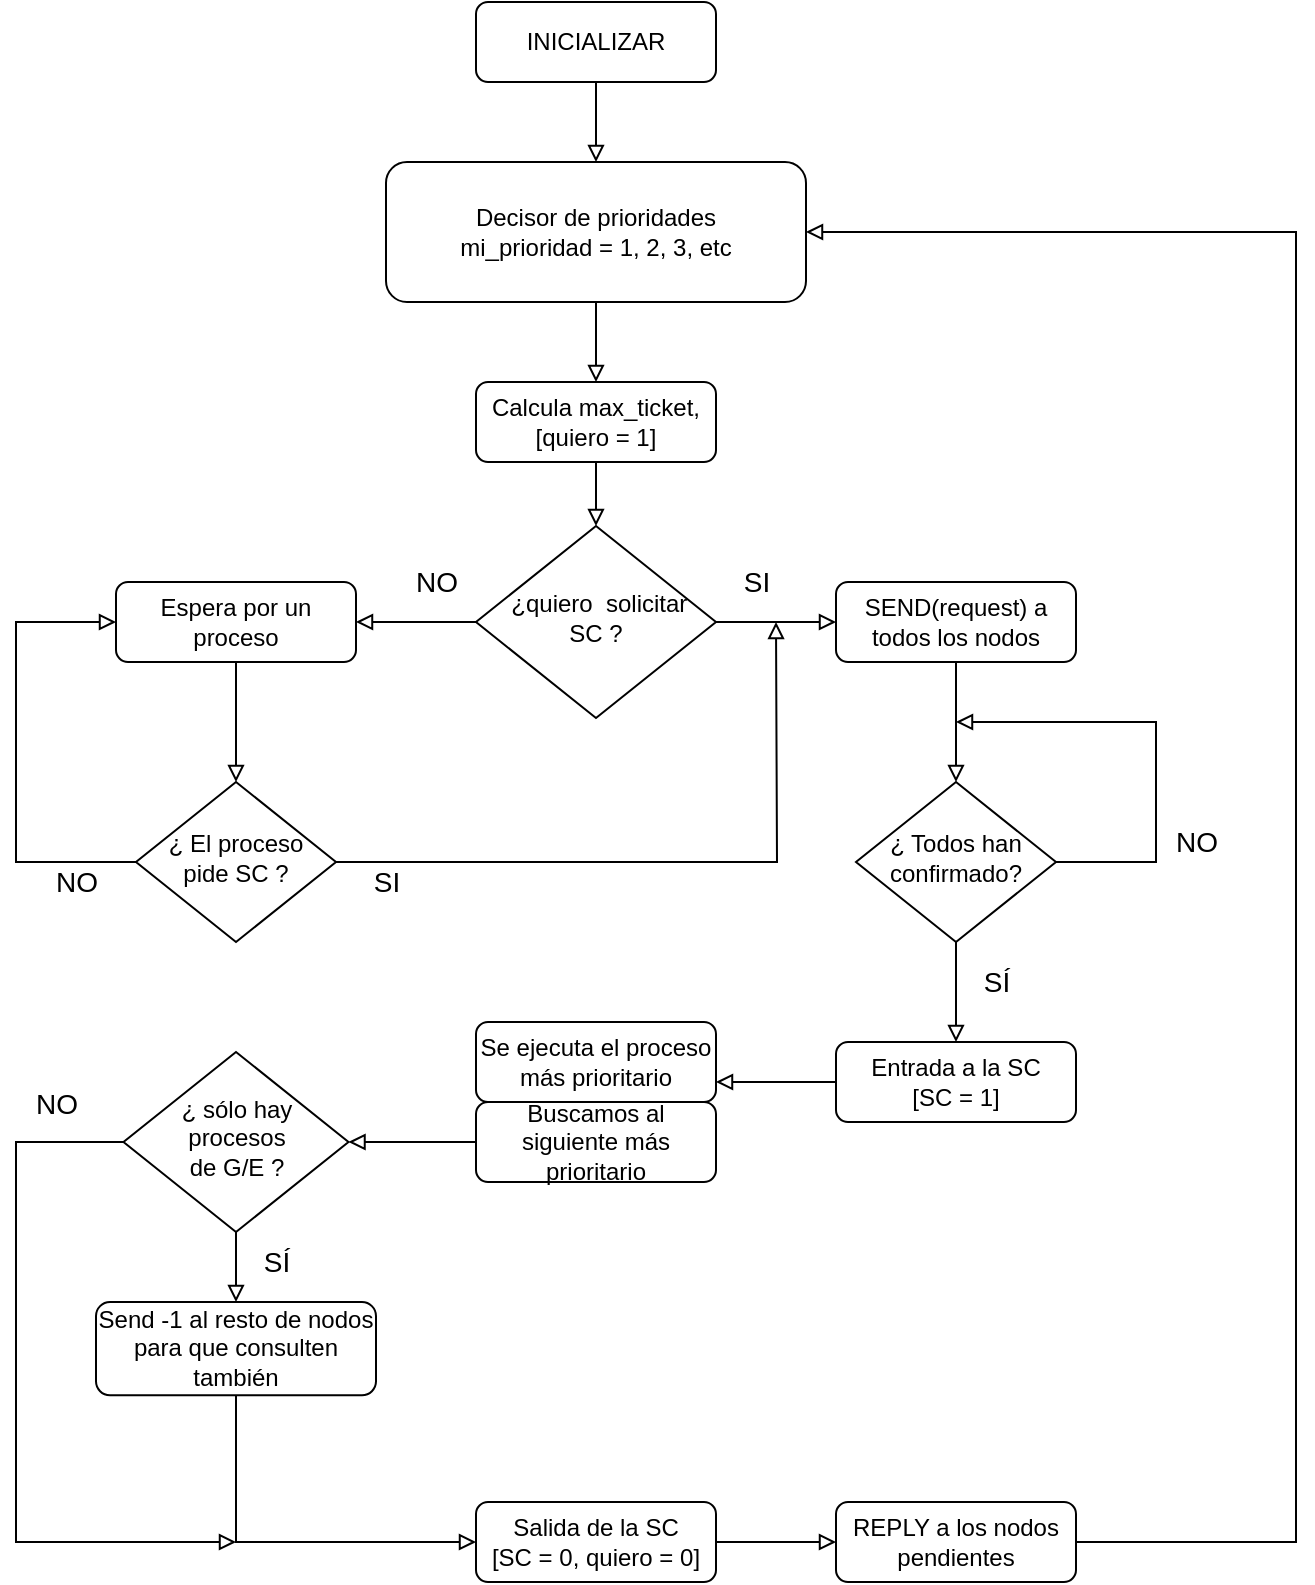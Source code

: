 <mxfile version="14.6.10" type="github">
  <diagram id="C5RBs43oDa-KdzZeNtuy" name="Page-1">
    <mxGraphModel dx="1808" dy="526" grid="1" gridSize="10" guides="1" tooltips="1" connect="1" arrows="1" fold="1" page="1" pageScale="1" pageWidth="827" pageHeight="1169" math="0" shadow="0">
      <root>
        <mxCell id="WIyWlLk6GJQsqaUBKTNV-0" />
        <mxCell id="WIyWlLk6GJQsqaUBKTNV-1" parent="WIyWlLk6GJQsqaUBKTNV-0" />
        <mxCell id="ywQsubyfW5WAnFuOlCAS-36" style="edgeStyle=orthogonalEdgeStyle;rounded=0;orthogonalLoop=1;jettySize=auto;html=1;exitX=0.5;exitY=1;exitDx=0;exitDy=0;entryX=0.5;entryY=0;entryDx=0;entryDy=0;endArrow=block;endFill=0;" edge="1" parent="WIyWlLk6GJQsqaUBKTNV-1" source="WIyWlLk6GJQsqaUBKTNV-3" target="ywQsubyfW5WAnFuOlCAS-0">
          <mxGeometry relative="1" as="geometry" />
        </mxCell>
        <mxCell id="WIyWlLk6GJQsqaUBKTNV-3" value="INICIALIZAR" style="rounded=1;whiteSpace=wrap;html=1;fontSize=12;glass=0;strokeWidth=1;shadow=0;" parent="WIyWlLk6GJQsqaUBKTNV-1" vertex="1">
          <mxGeometry x="160" y="20" width="120" height="40" as="geometry" />
        </mxCell>
        <mxCell id="ywQsubyfW5WAnFuOlCAS-22" value="NO" style="edgeStyle=orthogonalEdgeStyle;rounded=0;orthogonalLoop=1;jettySize=auto;html=1;exitX=0;exitY=0.5;exitDx=0;exitDy=0;entryX=0;entryY=0.5;entryDx=0;entryDy=0;endArrow=block;endFill=0;fontSize=14;" edge="1" parent="WIyWlLk6GJQsqaUBKTNV-1" source="WIyWlLk6GJQsqaUBKTNV-10" target="ywQsubyfW5WAnFuOlCAS-2">
          <mxGeometry x="-0.739" y="10" relative="1" as="geometry">
            <Array as="points">
              <mxPoint x="-70" y="450" />
              <mxPoint x="-70" y="330" />
            </Array>
            <mxPoint as="offset" />
          </mxGeometry>
        </mxCell>
        <mxCell id="ywQsubyfW5WAnFuOlCAS-25" style="edgeStyle=orthogonalEdgeStyle;rounded=0;orthogonalLoop=1;jettySize=auto;html=1;exitX=1;exitY=0.5;exitDx=0;exitDy=0;endArrow=block;endFill=0;fontSize=14;" edge="1" parent="WIyWlLk6GJQsqaUBKTNV-1" source="WIyWlLk6GJQsqaUBKTNV-10">
          <mxGeometry relative="1" as="geometry">
            <mxPoint x="310" y="330" as="targetPoint" />
          </mxGeometry>
        </mxCell>
        <mxCell id="ywQsubyfW5WAnFuOlCAS-37" value="SI" style="edgeLabel;html=1;align=center;verticalAlign=middle;resizable=0;points=[];fontSize=14;" vertex="1" connectable="0" parent="ywQsubyfW5WAnFuOlCAS-25">
          <mxGeometry x="-0.632" y="-2" relative="1" as="geometry">
            <mxPoint x="-38" y="8" as="offset" />
          </mxGeometry>
        </mxCell>
        <mxCell id="WIyWlLk6GJQsqaUBKTNV-10" value="¿ El proceso pide SC ?" style="rhombus;whiteSpace=wrap;html=1;shadow=0;fontFamily=Helvetica;fontSize=12;align=center;strokeWidth=1;spacing=6;spacingTop=-4;aspect=fixed;" parent="WIyWlLk6GJQsqaUBKTNV-1" vertex="1">
          <mxGeometry x="-10" y="410" width="100" height="80" as="geometry" />
        </mxCell>
        <mxCell id="ywQsubyfW5WAnFuOlCAS-18" style="edgeStyle=orthogonalEdgeStyle;rounded=0;orthogonalLoop=1;jettySize=auto;html=1;exitX=0.5;exitY=1;exitDx=0;exitDy=0;entryX=0.5;entryY=0;entryDx=0;entryDy=0;endArrow=block;endFill=0;" edge="1" parent="WIyWlLk6GJQsqaUBKTNV-1" source="ywQsubyfW5WAnFuOlCAS-0" target="ywQsubyfW5WAnFuOlCAS-15">
          <mxGeometry relative="1" as="geometry" />
        </mxCell>
        <mxCell id="ywQsubyfW5WAnFuOlCAS-0" value="Decisor de prioridades&lt;br&gt;mi_prioridad = 1, 2, 3, etc" style="rounded=1;whiteSpace=wrap;html=1;fontSize=12;glass=0;strokeWidth=1;shadow=0;aspect=fixed;" vertex="1" parent="WIyWlLk6GJQsqaUBKTNV-1">
          <mxGeometry x="115" y="100" width="210" height="70" as="geometry" />
        </mxCell>
        <mxCell id="ywQsubyfW5WAnFuOlCAS-20" value="&lt;font style=&quot;font-size: 14px;&quot;&gt;NO&lt;/font&gt;" style="edgeStyle=orthogonalEdgeStyle;rounded=0;orthogonalLoop=1;jettySize=auto;html=1;exitX=0;exitY=0.5;exitDx=0;exitDy=0;entryX=1;entryY=0.5;entryDx=0;entryDy=0;endArrow=block;endFill=0;fontSize=14;" edge="1" parent="WIyWlLk6GJQsqaUBKTNV-1" source="ywQsubyfW5WAnFuOlCAS-1" target="ywQsubyfW5WAnFuOlCAS-2">
          <mxGeometry x="-0.333" y="-20" relative="1" as="geometry">
            <mxPoint as="offset" />
          </mxGeometry>
        </mxCell>
        <mxCell id="ywQsubyfW5WAnFuOlCAS-24" value="SI" style="edgeStyle=orthogonalEdgeStyle;rounded=0;orthogonalLoop=1;jettySize=auto;html=1;exitX=1;exitY=0.5;exitDx=0;exitDy=0;entryX=0;entryY=0.5;entryDx=0;entryDy=0;endArrow=block;endFill=0;fontSize=14;" edge="1" parent="WIyWlLk6GJQsqaUBKTNV-1" source="ywQsubyfW5WAnFuOlCAS-1" target="ywQsubyfW5WAnFuOlCAS-3">
          <mxGeometry x="-0.333" y="20" relative="1" as="geometry">
            <mxPoint as="offset" />
          </mxGeometry>
        </mxCell>
        <mxCell id="ywQsubyfW5WAnFuOlCAS-1" value="&amp;nbsp;¿quiero&amp;nbsp; solicitar SC ?" style="rhombus;whiteSpace=wrap;html=1;shadow=0;fontFamily=Helvetica;fontSize=12;align=center;strokeWidth=1;spacing=6;spacingTop=-4;aspect=fixed;" vertex="1" parent="WIyWlLk6GJQsqaUBKTNV-1">
          <mxGeometry x="160" y="282" width="120" height="96" as="geometry" />
        </mxCell>
        <mxCell id="ywQsubyfW5WAnFuOlCAS-21" style="edgeStyle=orthogonalEdgeStyle;rounded=0;orthogonalLoop=1;jettySize=auto;html=1;exitX=0.5;exitY=1;exitDx=0;exitDy=0;entryX=0.5;entryY=0;entryDx=0;entryDy=0;endArrow=block;endFill=0;" edge="1" parent="WIyWlLk6GJQsqaUBKTNV-1" source="ywQsubyfW5WAnFuOlCAS-2" target="WIyWlLk6GJQsqaUBKTNV-10">
          <mxGeometry relative="1" as="geometry" />
        </mxCell>
        <mxCell id="ywQsubyfW5WAnFuOlCAS-2" value="Espera por un proceso" style="rounded=1;whiteSpace=wrap;html=1;fontSize=12;glass=0;strokeWidth=1;shadow=0;" vertex="1" parent="WIyWlLk6GJQsqaUBKTNV-1">
          <mxGeometry x="-20" y="310" width="120" height="40" as="geometry" />
        </mxCell>
        <mxCell id="ywQsubyfW5WAnFuOlCAS-26" style="edgeStyle=orthogonalEdgeStyle;rounded=0;orthogonalLoop=1;jettySize=auto;html=1;exitX=0.5;exitY=1;exitDx=0;exitDy=0;entryX=0.5;entryY=0;entryDx=0;entryDy=0;endArrow=block;endFill=0;" edge="1" parent="WIyWlLk6GJQsqaUBKTNV-1" source="ywQsubyfW5WAnFuOlCAS-3" target="ywQsubyfW5WAnFuOlCAS-4">
          <mxGeometry relative="1" as="geometry" />
        </mxCell>
        <mxCell id="ywQsubyfW5WAnFuOlCAS-3" value="SEND(request) a todos los nodos" style="rounded=1;whiteSpace=wrap;html=1;fontSize=12;glass=0;strokeWidth=1;shadow=0;" vertex="1" parent="WIyWlLk6GJQsqaUBKTNV-1">
          <mxGeometry x="340" y="310" width="120" height="40" as="geometry" />
        </mxCell>
        <mxCell id="ywQsubyfW5WAnFuOlCAS-27" value="NO" style="edgeStyle=orthogonalEdgeStyle;rounded=0;orthogonalLoop=1;jettySize=auto;html=1;exitX=1;exitY=0.5;exitDx=0;exitDy=0;endArrow=block;endFill=0;fontSize=14;" edge="1" parent="WIyWlLk6GJQsqaUBKTNV-1" source="ywQsubyfW5WAnFuOlCAS-4">
          <mxGeometry x="-0.455" y="-20" relative="1" as="geometry">
            <mxPoint x="400" y="380" as="targetPoint" />
            <Array as="points">
              <mxPoint x="500" y="450" />
              <mxPoint x="500" y="380" />
            </Array>
            <mxPoint as="offset" />
          </mxGeometry>
        </mxCell>
        <mxCell id="ywQsubyfW5WAnFuOlCAS-28" value="SÍ" style="edgeStyle=orthogonalEdgeStyle;rounded=0;orthogonalLoop=1;jettySize=auto;html=1;exitX=0.5;exitY=1;exitDx=0;exitDy=0;entryX=0.5;entryY=0;entryDx=0;entryDy=0;endArrow=block;endFill=0;fontSize=14;" edge="1" parent="WIyWlLk6GJQsqaUBKTNV-1" source="ywQsubyfW5WAnFuOlCAS-4" target="ywQsubyfW5WAnFuOlCAS-5">
          <mxGeometry x="-0.2" y="20" relative="1" as="geometry">
            <mxPoint as="offset" />
          </mxGeometry>
        </mxCell>
        <mxCell id="ywQsubyfW5WAnFuOlCAS-4" value="¿ Todos han confirmado?" style="rhombus;whiteSpace=wrap;html=1;shadow=0;fontFamily=Helvetica;fontSize=12;align=center;strokeWidth=1;spacing=6;spacingTop=-4;aspect=fixed;" vertex="1" parent="WIyWlLk6GJQsqaUBKTNV-1">
          <mxGeometry x="350" y="410" width="100" height="80" as="geometry" />
        </mxCell>
        <mxCell id="ywQsubyfW5WAnFuOlCAS-29" style="edgeStyle=orthogonalEdgeStyle;rounded=0;orthogonalLoop=1;jettySize=auto;html=1;exitX=0;exitY=0.5;exitDx=0;exitDy=0;entryX=1;entryY=0.75;entryDx=0;entryDy=0;endArrow=block;endFill=0;" edge="1" parent="WIyWlLk6GJQsqaUBKTNV-1" source="ywQsubyfW5WAnFuOlCAS-5" target="ywQsubyfW5WAnFuOlCAS-6">
          <mxGeometry relative="1" as="geometry" />
        </mxCell>
        <mxCell id="ywQsubyfW5WAnFuOlCAS-5" value="Entrada a la SC&lt;br&gt;[SC = 1]" style="rounded=1;whiteSpace=wrap;html=1;fontSize=12;glass=0;strokeWidth=1;shadow=0;" vertex="1" parent="WIyWlLk6GJQsqaUBKTNV-1">
          <mxGeometry x="340" y="540" width="120" height="40" as="geometry" />
        </mxCell>
        <mxCell id="ywQsubyfW5WAnFuOlCAS-6" value="Se ejecuta el proceso más prioritario" style="rounded=1;whiteSpace=wrap;html=1;fontSize=12;glass=0;strokeWidth=1;shadow=0;" vertex="1" parent="WIyWlLk6GJQsqaUBKTNV-1">
          <mxGeometry x="160" y="530" width="120" height="40" as="geometry" />
        </mxCell>
        <mxCell id="ywQsubyfW5WAnFuOlCAS-30" style="edgeStyle=orthogonalEdgeStyle;rounded=0;orthogonalLoop=1;jettySize=auto;html=1;exitX=0;exitY=0.5;exitDx=0;exitDy=0;entryX=1;entryY=0.5;entryDx=0;entryDy=0;endArrow=block;endFill=0;" edge="1" parent="WIyWlLk6GJQsqaUBKTNV-1" source="ywQsubyfW5WAnFuOlCAS-7" target="ywQsubyfW5WAnFuOlCAS-12">
          <mxGeometry relative="1" as="geometry" />
        </mxCell>
        <mxCell id="ywQsubyfW5WAnFuOlCAS-7" value="Buscamos al siguiente más prioritario" style="rounded=1;whiteSpace=wrap;html=1;fontSize=12;glass=0;strokeWidth=1;shadow=0;" vertex="1" parent="WIyWlLk6GJQsqaUBKTNV-1">
          <mxGeometry x="160" y="570" width="120" height="40" as="geometry" />
        </mxCell>
        <mxCell id="ywQsubyfW5WAnFuOlCAS-34" style="edgeStyle=orthogonalEdgeStyle;rounded=0;orthogonalLoop=1;jettySize=auto;html=1;exitX=1;exitY=0.5;exitDx=0;exitDy=0;entryX=0;entryY=0.5;entryDx=0;entryDy=0;endArrow=block;endFill=0;" edge="1" parent="WIyWlLk6GJQsqaUBKTNV-1" source="ywQsubyfW5WAnFuOlCAS-11" target="ywQsubyfW5WAnFuOlCAS-14">
          <mxGeometry relative="1" as="geometry" />
        </mxCell>
        <mxCell id="ywQsubyfW5WAnFuOlCAS-11" value="Salida de la SC&lt;br&gt;[SC = 0, quiero = 0]" style="rounded=1;whiteSpace=wrap;html=1;fontSize=12;glass=0;strokeWidth=1;shadow=0;" vertex="1" parent="WIyWlLk6GJQsqaUBKTNV-1">
          <mxGeometry x="160" y="770" width="120" height="40" as="geometry" />
        </mxCell>
        <mxCell id="ywQsubyfW5WAnFuOlCAS-31" value="SÍ" style="edgeStyle=orthogonalEdgeStyle;rounded=0;orthogonalLoop=1;jettySize=auto;html=1;exitX=0.5;exitY=1;exitDx=0;exitDy=0;entryX=0.5;entryY=0;entryDx=0;entryDy=0;endArrow=block;endFill=0;fontSize=14;" edge="1" parent="WIyWlLk6GJQsqaUBKTNV-1" source="ywQsubyfW5WAnFuOlCAS-12" target="ywQsubyfW5WAnFuOlCAS-13">
          <mxGeometry x="-0.143" y="20" relative="1" as="geometry">
            <mxPoint as="offset" />
          </mxGeometry>
        </mxCell>
        <mxCell id="ywQsubyfW5WAnFuOlCAS-33" style="edgeStyle=orthogonalEdgeStyle;rounded=0;orthogonalLoop=1;jettySize=auto;html=1;exitX=0;exitY=0.5;exitDx=0;exitDy=0;endArrow=block;endFill=0;" edge="1" parent="WIyWlLk6GJQsqaUBKTNV-1" source="ywQsubyfW5WAnFuOlCAS-12">
          <mxGeometry relative="1" as="geometry">
            <mxPoint x="40" y="790" as="targetPoint" />
            <Array as="points">
              <mxPoint x="-70" y="590" />
              <mxPoint x="-70" y="790" />
              <mxPoint x="40" y="790" />
            </Array>
          </mxGeometry>
        </mxCell>
        <mxCell id="ywQsubyfW5WAnFuOlCAS-38" value="NO" style="edgeLabel;html=1;align=center;verticalAlign=middle;resizable=0;points=[];fontSize=14;" vertex="1" connectable="0" parent="ywQsubyfW5WAnFuOlCAS-33">
          <mxGeometry x="-0.092" y="-2" relative="1" as="geometry">
            <mxPoint x="22" y="-131" as="offset" />
          </mxGeometry>
        </mxCell>
        <mxCell id="ywQsubyfW5WAnFuOlCAS-12" value="¿ sólo hay procesos &lt;br&gt;de G/E ?" style="rhombus;whiteSpace=wrap;html=1;shadow=0;fontFamily=Helvetica;fontSize=12;align=center;strokeWidth=1;spacing=6;spacingTop=-4;aspect=fixed;" vertex="1" parent="WIyWlLk6GJQsqaUBKTNV-1">
          <mxGeometry x="-16.25" y="545" width="112.5" height="90" as="geometry" />
        </mxCell>
        <mxCell id="ywQsubyfW5WAnFuOlCAS-32" style="edgeStyle=orthogonalEdgeStyle;rounded=0;orthogonalLoop=1;jettySize=auto;html=1;exitX=0.5;exitY=1;exitDx=0;exitDy=0;entryX=0;entryY=0.5;entryDx=0;entryDy=0;endArrow=block;endFill=0;" edge="1" parent="WIyWlLk6GJQsqaUBKTNV-1" source="ywQsubyfW5WAnFuOlCAS-13" target="ywQsubyfW5WAnFuOlCAS-11">
          <mxGeometry relative="1" as="geometry" />
        </mxCell>
        <mxCell id="ywQsubyfW5WAnFuOlCAS-13" value="Send -1 al resto de nodos para que consulten también" style="rounded=1;whiteSpace=wrap;html=1;fontSize=12;glass=0;strokeWidth=1;shadow=0;aspect=fixed;" vertex="1" parent="WIyWlLk6GJQsqaUBKTNV-1">
          <mxGeometry x="-30" y="670" width="140" height="46.67" as="geometry" />
        </mxCell>
        <mxCell id="ywQsubyfW5WAnFuOlCAS-35" style="edgeStyle=orthogonalEdgeStyle;rounded=0;orthogonalLoop=1;jettySize=auto;html=1;exitX=1;exitY=0.5;exitDx=0;exitDy=0;entryX=1;entryY=0.5;entryDx=0;entryDy=0;endArrow=block;endFill=0;" edge="1" parent="WIyWlLk6GJQsqaUBKTNV-1" source="ywQsubyfW5WAnFuOlCAS-14" target="ywQsubyfW5WAnFuOlCAS-0">
          <mxGeometry relative="1" as="geometry">
            <Array as="points">
              <mxPoint x="570" y="790" />
              <mxPoint x="570" y="135" />
            </Array>
          </mxGeometry>
        </mxCell>
        <mxCell id="ywQsubyfW5WAnFuOlCAS-14" value="REPLY a los nodos pendientes" style="rounded=1;whiteSpace=wrap;html=1;fontSize=12;glass=0;strokeWidth=1;shadow=0;" vertex="1" parent="WIyWlLk6GJQsqaUBKTNV-1">
          <mxGeometry x="340" y="770" width="120" height="40" as="geometry" />
        </mxCell>
        <mxCell id="ywQsubyfW5WAnFuOlCAS-19" style="edgeStyle=orthogonalEdgeStyle;rounded=0;orthogonalLoop=1;jettySize=auto;html=1;exitX=0.5;exitY=1;exitDx=0;exitDy=0;entryX=0.5;entryY=0;entryDx=0;entryDy=0;endArrow=block;endFill=0;" edge="1" parent="WIyWlLk6GJQsqaUBKTNV-1" source="ywQsubyfW5WAnFuOlCAS-15" target="ywQsubyfW5WAnFuOlCAS-1">
          <mxGeometry relative="1" as="geometry" />
        </mxCell>
        <mxCell id="ywQsubyfW5WAnFuOlCAS-15" value="Calcula max_ticket,&lt;br&gt;[quiero = 1]" style="rounded=1;whiteSpace=wrap;html=1;fontSize=12;glass=0;strokeWidth=1;shadow=0;" vertex="1" parent="WIyWlLk6GJQsqaUBKTNV-1">
          <mxGeometry x="160" y="210" width="120" height="40" as="geometry" />
        </mxCell>
      </root>
    </mxGraphModel>
  </diagram>
</mxfile>
